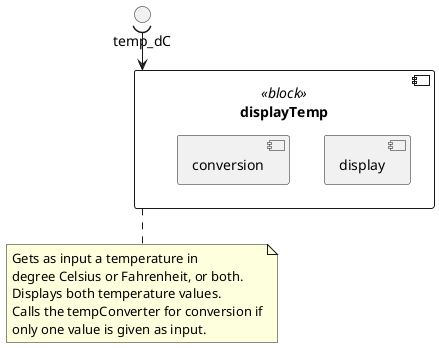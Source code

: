 'PUMLAMR
'PUMLAPARENT: tempSys
@startuml

!if ($PUMVarShowInterfaces)
interface "temp_dC" as temp_dC_displayTemp
temp_dC_displayTemp )--> displayTemp
!endif

!if ($PUMVarShowBody)
component displayTemp <<block>>  {
!if ($PUMVarShowBodyInternals)
[display]
[conversion]
!endif
}
!endif

!if ($PUMVarShowDescr)
note bottom of displayTemp
    Gets as input a temperature in
    degree Celsius or Fahrenheit, or both.
    Displays both temperature values.
    Calls the tempConverter for conversion if
    only one value is given as input.
end note
!endif

@enduml